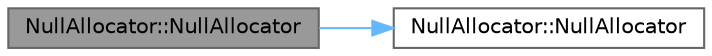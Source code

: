digraph "NullAllocator::NullAllocator"
{
 // LATEX_PDF_SIZE
  bgcolor="transparent";
  edge [fontname=Helvetica,fontsize=10,labelfontname=Helvetica,labelfontsize=10];
  node [fontname=Helvetica,fontsize=10,shape=box,height=0.2,width=0.4];
  rankdir="LR";
  Node1 [id="Node000001",label="NullAllocator::NullAllocator",height=0.2,width=0.4,color="gray40", fillcolor="grey60", style="filled", fontcolor="black",tooltip=" "];
  Node1 -> Node2 [id="edge1_Node000001_Node000002",color="steelblue1",style="solid",tooltip=" "];
  Node2 [id="Node000002",label="NullAllocator::NullAllocator",height=0.2,width=0.4,color="grey40", fillcolor="white", style="filled",URL="$class_null_allocator.html#a12f5991abe977d4d5ba1d265e0f6a280",tooltip=" "];
}
